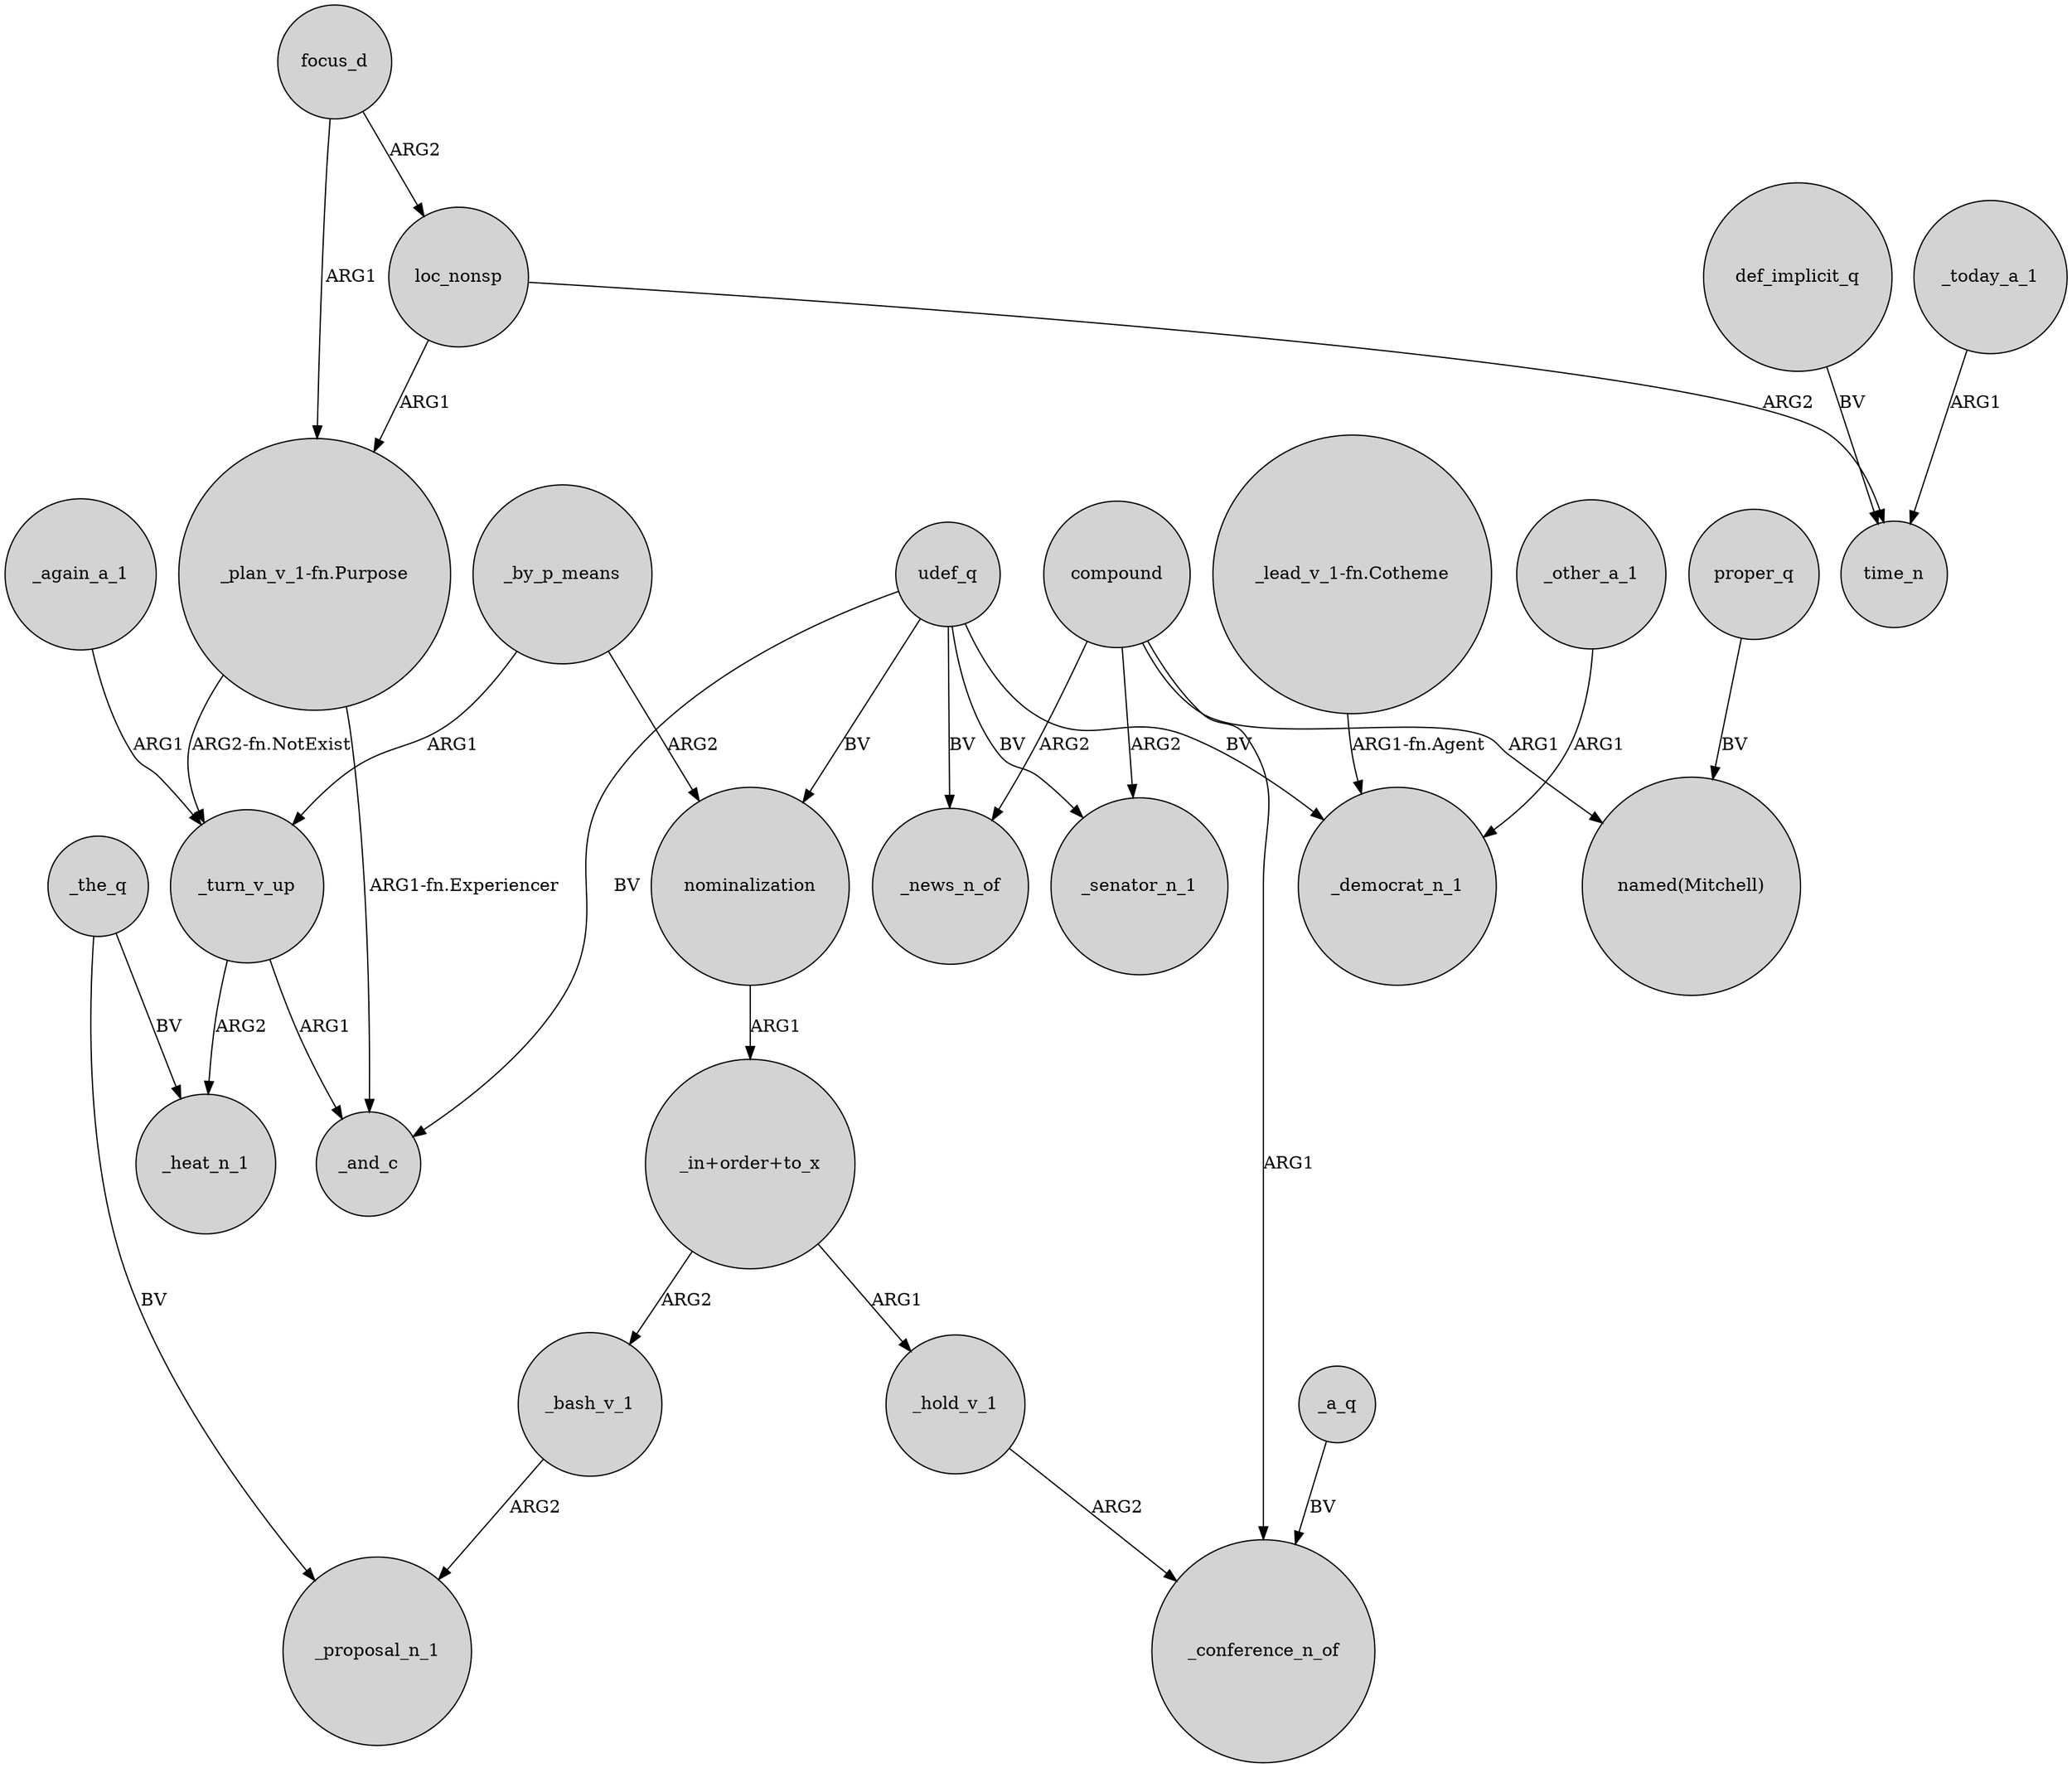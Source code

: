 digraph {
	node [shape=circle style=filled]
	focus_d -> loc_nonsp [label=ARG2]
	udef_q -> _senator_n_1 [label=BV]
	_the_q -> _proposal_n_1 [label=BV]
	focus_d -> "_plan_v_1-fn.Purpose" [label=ARG1]
	_turn_v_up -> _heat_n_1 [label=ARG2]
	_today_a_1 -> time_n [label=ARG1]
	"_lead_v_1-fn.Cotheme" -> _democrat_n_1 [label="ARG1-fn.Agent"]
	_again_a_1 -> _turn_v_up [label=ARG1]
	_by_p_means -> nominalization [label=ARG2]
	_a_q -> _conference_n_of [label=BV]
	udef_q -> _democrat_n_1 [label=BV]
	"_plan_v_1-fn.Purpose" -> _turn_v_up [label="ARG2-fn.NotExist"]
	compound -> _conference_n_of [label=ARG1]
	_hold_v_1 -> _conference_n_of [label=ARG2]
	_the_q -> _heat_n_1 [label=BV]
	"_in+order+to_x" -> _hold_v_1 [label=ARG1]
	"_plan_v_1-fn.Purpose" -> _and_c [label="ARG1-fn.Experiencer"]
	loc_nonsp -> time_n [label=ARG2]
	compound -> "named(Mitchell)" [label=ARG1]
	_turn_v_up -> _and_c [label=ARG1]
	"_in+order+to_x" -> _bash_v_1 [label=ARG2]
	nominalization -> "_in+order+to_x" [label=ARG1]
	_bash_v_1 -> _proposal_n_1 [label=ARG2]
	_other_a_1 -> _democrat_n_1 [label=ARG1]
	compound -> _news_n_of [label=ARG2]
	compound -> _senator_n_1 [label=ARG2]
	udef_q -> nominalization [label=BV]
	proper_q -> "named(Mitchell)" [label=BV]
	udef_q -> _news_n_of [label=BV]
	loc_nonsp -> "_plan_v_1-fn.Purpose" [label=ARG1]
	udef_q -> _and_c [label=BV]
	_by_p_means -> _turn_v_up [label=ARG1]
	def_implicit_q -> time_n [label=BV]
}
